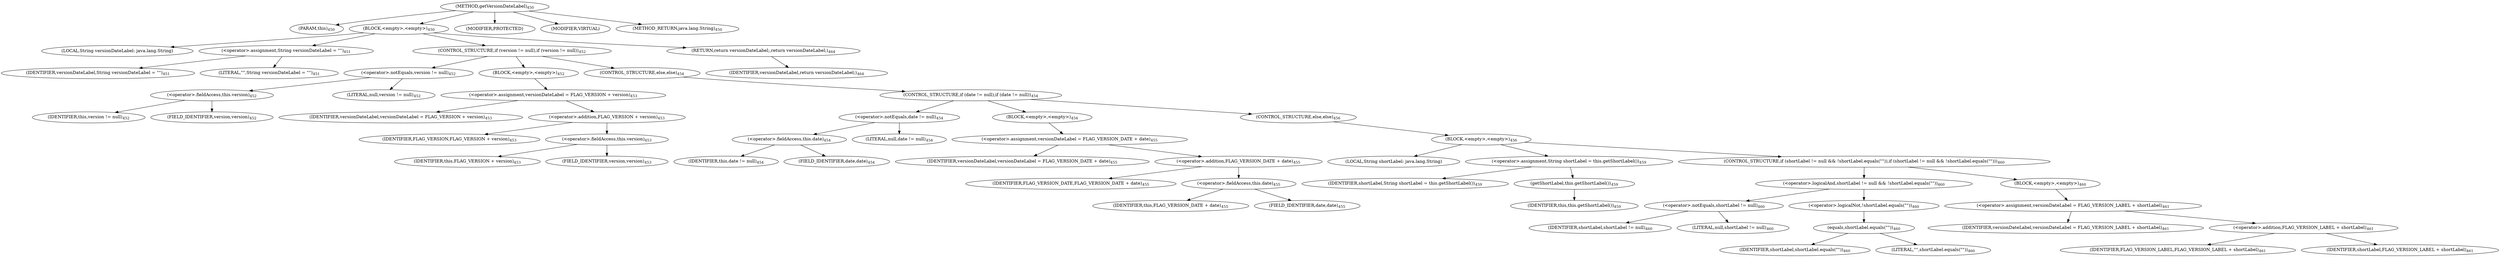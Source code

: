 digraph "getVersionDateLabel" {  
"742" [label = <(METHOD,getVersionDateLabel)<SUB>450</SUB>> ]
"70" [label = <(PARAM,this)<SUB>450</SUB>> ]
"743" [label = <(BLOCK,&lt;empty&gt;,&lt;empty&gt;)<SUB>450</SUB>> ]
"744" [label = <(LOCAL,String versionDateLabel: java.lang.String)> ]
"745" [label = <(&lt;operator&gt;.assignment,String versionDateLabel = &quot;&quot;)<SUB>451</SUB>> ]
"746" [label = <(IDENTIFIER,versionDateLabel,String versionDateLabel = &quot;&quot;)<SUB>451</SUB>> ]
"747" [label = <(LITERAL,&quot;&quot;,String versionDateLabel = &quot;&quot;)<SUB>451</SUB>> ]
"748" [label = <(CONTROL_STRUCTURE,if (version != null),if (version != null))<SUB>452</SUB>> ]
"749" [label = <(&lt;operator&gt;.notEquals,version != null)<SUB>452</SUB>> ]
"750" [label = <(&lt;operator&gt;.fieldAccess,this.version)<SUB>452</SUB>> ]
"751" [label = <(IDENTIFIER,this,version != null)<SUB>452</SUB>> ]
"752" [label = <(FIELD_IDENTIFIER,version,version)<SUB>452</SUB>> ]
"753" [label = <(LITERAL,null,version != null)<SUB>452</SUB>> ]
"754" [label = <(BLOCK,&lt;empty&gt;,&lt;empty&gt;)<SUB>452</SUB>> ]
"755" [label = <(&lt;operator&gt;.assignment,versionDateLabel = FLAG_VERSION + version)<SUB>453</SUB>> ]
"756" [label = <(IDENTIFIER,versionDateLabel,versionDateLabel = FLAG_VERSION + version)<SUB>453</SUB>> ]
"757" [label = <(&lt;operator&gt;.addition,FLAG_VERSION + version)<SUB>453</SUB>> ]
"758" [label = <(IDENTIFIER,FLAG_VERSION,FLAG_VERSION + version)<SUB>453</SUB>> ]
"759" [label = <(&lt;operator&gt;.fieldAccess,this.version)<SUB>453</SUB>> ]
"760" [label = <(IDENTIFIER,this,FLAG_VERSION + version)<SUB>453</SUB>> ]
"761" [label = <(FIELD_IDENTIFIER,version,version)<SUB>453</SUB>> ]
"762" [label = <(CONTROL_STRUCTURE,else,else)<SUB>454</SUB>> ]
"763" [label = <(CONTROL_STRUCTURE,if (date != null),if (date != null))<SUB>454</SUB>> ]
"764" [label = <(&lt;operator&gt;.notEquals,date != null)<SUB>454</SUB>> ]
"765" [label = <(&lt;operator&gt;.fieldAccess,this.date)<SUB>454</SUB>> ]
"766" [label = <(IDENTIFIER,this,date != null)<SUB>454</SUB>> ]
"767" [label = <(FIELD_IDENTIFIER,date,date)<SUB>454</SUB>> ]
"768" [label = <(LITERAL,null,date != null)<SUB>454</SUB>> ]
"769" [label = <(BLOCK,&lt;empty&gt;,&lt;empty&gt;)<SUB>454</SUB>> ]
"770" [label = <(&lt;operator&gt;.assignment,versionDateLabel = FLAG_VERSION_DATE + date)<SUB>455</SUB>> ]
"771" [label = <(IDENTIFIER,versionDateLabel,versionDateLabel = FLAG_VERSION_DATE + date)<SUB>455</SUB>> ]
"772" [label = <(&lt;operator&gt;.addition,FLAG_VERSION_DATE + date)<SUB>455</SUB>> ]
"773" [label = <(IDENTIFIER,FLAG_VERSION_DATE,FLAG_VERSION_DATE + date)<SUB>455</SUB>> ]
"774" [label = <(&lt;operator&gt;.fieldAccess,this.date)<SUB>455</SUB>> ]
"775" [label = <(IDENTIFIER,this,FLAG_VERSION_DATE + date)<SUB>455</SUB>> ]
"776" [label = <(FIELD_IDENTIFIER,date,date)<SUB>455</SUB>> ]
"777" [label = <(CONTROL_STRUCTURE,else,else)<SUB>456</SUB>> ]
"778" [label = <(BLOCK,&lt;empty&gt;,&lt;empty&gt;)<SUB>456</SUB>> ]
"779" [label = <(LOCAL,String shortLabel: java.lang.String)> ]
"780" [label = <(&lt;operator&gt;.assignment,String shortLabel = this.getShortLabel())<SUB>459</SUB>> ]
"781" [label = <(IDENTIFIER,shortLabel,String shortLabel = this.getShortLabel())<SUB>459</SUB>> ]
"782" [label = <(getShortLabel,this.getShortLabel())<SUB>459</SUB>> ]
"69" [label = <(IDENTIFIER,this,this.getShortLabel())<SUB>459</SUB>> ]
"783" [label = <(CONTROL_STRUCTURE,if (shortLabel != null &amp;&amp; !shortLabel.equals(&quot;&quot;)),if (shortLabel != null &amp;&amp; !shortLabel.equals(&quot;&quot;)))<SUB>460</SUB>> ]
"784" [label = <(&lt;operator&gt;.logicalAnd,shortLabel != null &amp;&amp; !shortLabel.equals(&quot;&quot;))<SUB>460</SUB>> ]
"785" [label = <(&lt;operator&gt;.notEquals,shortLabel != null)<SUB>460</SUB>> ]
"786" [label = <(IDENTIFIER,shortLabel,shortLabel != null)<SUB>460</SUB>> ]
"787" [label = <(LITERAL,null,shortLabel != null)<SUB>460</SUB>> ]
"788" [label = <(&lt;operator&gt;.logicalNot,!shortLabel.equals(&quot;&quot;))<SUB>460</SUB>> ]
"789" [label = <(equals,shortLabel.equals(&quot;&quot;))<SUB>460</SUB>> ]
"790" [label = <(IDENTIFIER,shortLabel,shortLabel.equals(&quot;&quot;))<SUB>460</SUB>> ]
"791" [label = <(LITERAL,&quot;&quot;,shortLabel.equals(&quot;&quot;))<SUB>460</SUB>> ]
"792" [label = <(BLOCK,&lt;empty&gt;,&lt;empty&gt;)<SUB>460</SUB>> ]
"793" [label = <(&lt;operator&gt;.assignment,versionDateLabel = FLAG_VERSION_LABEL + shortLabel)<SUB>461</SUB>> ]
"794" [label = <(IDENTIFIER,versionDateLabel,versionDateLabel = FLAG_VERSION_LABEL + shortLabel)<SUB>461</SUB>> ]
"795" [label = <(&lt;operator&gt;.addition,FLAG_VERSION_LABEL + shortLabel)<SUB>461</SUB>> ]
"796" [label = <(IDENTIFIER,FLAG_VERSION_LABEL,FLAG_VERSION_LABEL + shortLabel)<SUB>461</SUB>> ]
"797" [label = <(IDENTIFIER,shortLabel,FLAG_VERSION_LABEL + shortLabel)<SUB>461</SUB>> ]
"798" [label = <(RETURN,return versionDateLabel;,return versionDateLabel;)<SUB>464</SUB>> ]
"799" [label = <(IDENTIFIER,versionDateLabel,return versionDateLabel;)<SUB>464</SUB>> ]
"800" [label = <(MODIFIER,PROTECTED)> ]
"801" [label = <(MODIFIER,VIRTUAL)> ]
"802" [label = <(METHOD_RETURN,java.lang.String)<SUB>450</SUB>> ]
  "742" -> "70" 
  "742" -> "743" 
  "742" -> "800" 
  "742" -> "801" 
  "742" -> "802" 
  "743" -> "744" 
  "743" -> "745" 
  "743" -> "748" 
  "743" -> "798" 
  "745" -> "746" 
  "745" -> "747" 
  "748" -> "749" 
  "748" -> "754" 
  "748" -> "762" 
  "749" -> "750" 
  "749" -> "753" 
  "750" -> "751" 
  "750" -> "752" 
  "754" -> "755" 
  "755" -> "756" 
  "755" -> "757" 
  "757" -> "758" 
  "757" -> "759" 
  "759" -> "760" 
  "759" -> "761" 
  "762" -> "763" 
  "763" -> "764" 
  "763" -> "769" 
  "763" -> "777" 
  "764" -> "765" 
  "764" -> "768" 
  "765" -> "766" 
  "765" -> "767" 
  "769" -> "770" 
  "770" -> "771" 
  "770" -> "772" 
  "772" -> "773" 
  "772" -> "774" 
  "774" -> "775" 
  "774" -> "776" 
  "777" -> "778" 
  "778" -> "779" 
  "778" -> "780" 
  "778" -> "783" 
  "780" -> "781" 
  "780" -> "782" 
  "782" -> "69" 
  "783" -> "784" 
  "783" -> "792" 
  "784" -> "785" 
  "784" -> "788" 
  "785" -> "786" 
  "785" -> "787" 
  "788" -> "789" 
  "789" -> "790" 
  "789" -> "791" 
  "792" -> "793" 
  "793" -> "794" 
  "793" -> "795" 
  "795" -> "796" 
  "795" -> "797" 
  "798" -> "799" 
}
